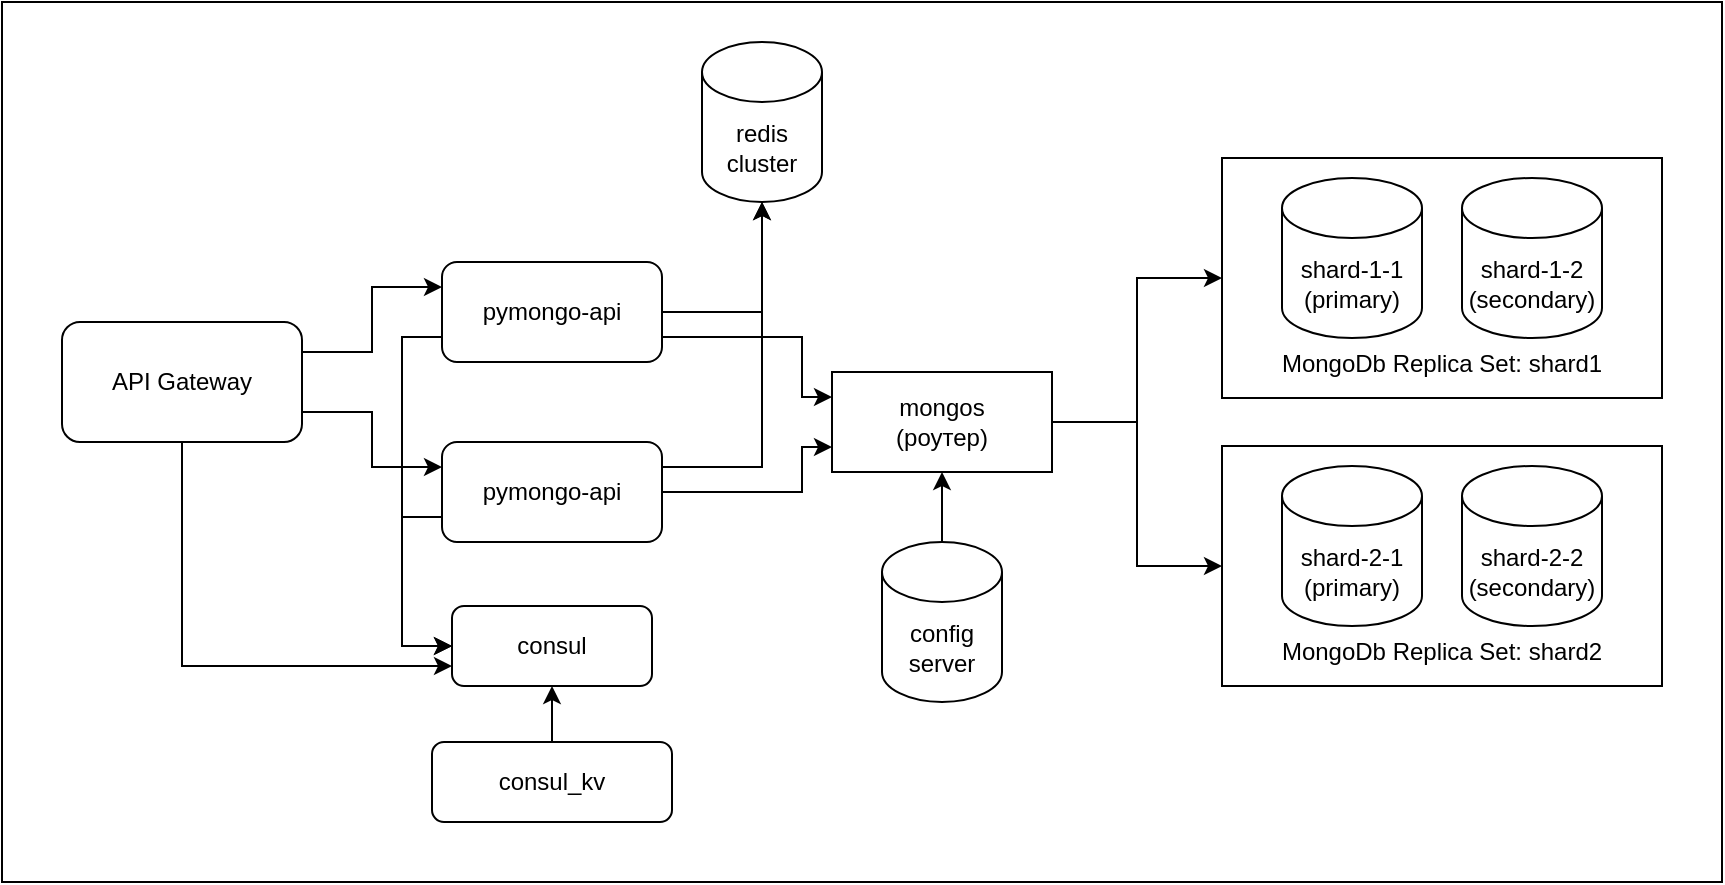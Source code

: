 <mxfile version="28.1.2">
  <diagram name="Page-1" id="-H_mtQnk-PTXWXPvYvuk">
    <mxGraphModel dx="1002" dy="604" grid="1" gridSize="10" guides="1" tooltips="1" connect="1" arrows="1" fold="1" page="1" pageScale="1" pageWidth="1169" pageHeight="827" math="0" shadow="0">
      <root>
        <mxCell id="0" />
        <mxCell id="1" parent="0" />
        <mxCell id="nsNdBh9nTtbOIfjtGuWc-2" value="" style="edgeStyle=orthogonalEdgeStyle;rounded=0;orthogonalLoop=1;jettySize=auto;html=1;" edge="1" parent="1" source="zA23MoTUsTF4_91t8viU-3" target="LNXrDc--VcKm4lfCie8n-2">
          <mxGeometry relative="1" as="geometry" />
        </mxCell>
        <mxCell id="nsNdBh9nTtbOIfjtGuWc-3" style="edgeStyle=orthogonalEdgeStyle;rounded=0;orthogonalLoop=1;jettySize=auto;html=1;exitX=1;exitY=0.75;exitDx=0;exitDy=0;entryX=0;entryY=0.25;entryDx=0;entryDy=0;" edge="1" parent="1" source="zA23MoTUsTF4_91t8viU-3" target="mH4QpIbcnktGe6me8MCe-2">
          <mxGeometry relative="1" as="geometry">
            <Array as="points">
              <mxPoint x="420" y="298" />
              <mxPoint x="420" y="328" />
            </Array>
          </mxGeometry>
        </mxCell>
        <mxCell id="nsNdBh9nTtbOIfjtGuWc-12" style="edgeStyle=orthogonalEdgeStyle;rounded=0;orthogonalLoop=1;jettySize=auto;html=1;exitX=0;exitY=0.75;exitDx=0;exitDy=0;entryX=0;entryY=0.5;entryDx=0;entryDy=0;" edge="1" parent="1" source="zA23MoTUsTF4_91t8viU-3" target="nsNdBh9nTtbOIfjtGuWc-7">
          <mxGeometry relative="1" as="geometry" />
        </mxCell>
        <mxCell id="zA23MoTUsTF4_91t8viU-3" value="pymongo-api" style="rounded=1;whiteSpace=wrap;html=1;" parent="1" vertex="1">
          <mxGeometry x="240" y="260" width="110" height="50" as="geometry" />
        </mxCell>
        <mxCell id="mH4QpIbcnktGe6me8MCe-6" value="" style="edgeStyle=orthogonalEdgeStyle;rounded=0;orthogonalLoop=1;jettySize=auto;html=1;entryX=0;entryY=0.5;entryDx=0;entryDy=0;" parent="1" source="mH4QpIbcnktGe6me8MCe-2" target="dam4xSPULZm0RHD_1hVT-4" edge="1">
          <mxGeometry relative="1" as="geometry">
            <mxPoint x="570" y="280" as="targetPoint" />
          </mxGeometry>
        </mxCell>
        <mxCell id="LNXrDc--VcKm4lfCie8n-3" style="edgeStyle=orthogonalEdgeStyle;rounded=0;orthogonalLoop=1;jettySize=auto;html=1;exitX=1;exitY=0.5;exitDx=0;exitDy=0;entryX=0;entryY=0.5;entryDx=0;entryDy=0;" parent="1" source="mH4QpIbcnktGe6me8MCe-2" target="dam4xSPULZm0RHD_1hVT-7" edge="1">
          <mxGeometry relative="1" as="geometry" />
        </mxCell>
        <mxCell id="mH4QpIbcnktGe6me8MCe-2" value="mongos&lt;br&gt;(роутер)" style="rounded=0;whiteSpace=wrap;html=1;" parent="1" vertex="1">
          <mxGeometry x="435" y="315" width="110" height="50" as="geometry" />
        </mxCell>
        <mxCell id="mH4QpIbcnktGe6me8MCe-5" value="" style="edgeStyle=orthogonalEdgeStyle;rounded=0;orthogonalLoop=1;jettySize=auto;html=1;" parent="1" source="mH4QpIbcnktGe6me8MCe-4" target="mH4QpIbcnktGe6me8MCe-2" edge="1">
          <mxGeometry relative="1" as="geometry" />
        </mxCell>
        <mxCell id="mH4QpIbcnktGe6me8MCe-4" value="config&lt;br&gt;server" style="shape=cylinder3;whiteSpace=wrap;html=1;boundedLbl=1;backgroundOutline=1;size=15;" parent="1" vertex="1">
          <mxGeometry x="460" y="400" width="60" height="80" as="geometry" />
        </mxCell>
        <mxCell id="mH4QpIbcnktGe6me8MCe-8" value="" style="rounded=0;whiteSpace=wrap;html=1;fillColor=none;" parent="1" vertex="1">
          <mxGeometry x="20" y="130" width="860" height="440" as="geometry" />
        </mxCell>
        <mxCell id="dam4xSPULZm0RHD_1hVT-4" value="&lt;div&gt;&lt;br&gt;&lt;/div&gt;&lt;div&gt;&lt;br&gt;&lt;/div&gt;&lt;div&gt;&lt;br&gt;&lt;/div&gt;&lt;div&gt;&lt;br&gt;&lt;/div&gt;&lt;div style=&quot;text-align: left;&quot;&gt;&lt;span style=&quot;background-color: transparent; color: light-dark(rgb(0, 0, 0), rgb(255, 255, 255));&quot;&gt;&lt;br&gt;&lt;/span&gt;&lt;/div&gt;&lt;div style=&quot;text-align: left;&quot;&gt;&lt;span style=&quot;background-color: transparent; color: light-dark(rgb(0, 0, 0), rgb(255, 255, 255));&quot;&gt;&lt;br&gt;&lt;/span&gt;&lt;/div&gt;&lt;div style=&quot;text-align: left;&quot;&gt;&lt;span style=&quot;background-color: transparent; color: light-dark(rgb(0, 0, 0), rgb(255, 255, 255));&quot;&gt;MongoDb Replica Set: shard1&lt;/span&gt;&lt;/div&gt;" style="rounded=0;whiteSpace=wrap;html=1;fillColor=none;" parent="1" vertex="1">
          <mxGeometry x="630" y="208" width="220" height="120" as="geometry" />
        </mxCell>
        <mxCell id="dam4xSPULZm0RHD_1hVT-5" value="shard-1-1&lt;br&gt;(primary)" style="shape=cylinder3;whiteSpace=wrap;html=1;boundedLbl=1;backgroundOutline=1;size=15;" parent="1" vertex="1">
          <mxGeometry x="660" y="218" width="70" height="80" as="geometry" />
        </mxCell>
        <mxCell id="dam4xSPULZm0RHD_1hVT-6" value="shard-1-2&lt;br&gt;(secondary)" style="shape=cylinder3;whiteSpace=wrap;html=1;boundedLbl=1;backgroundOutline=1;size=15;" parent="1" vertex="1">
          <mxGeometry x="750" y="218" width="70" height="80" as="geometry" />
        </mxCell>
        <mxCell id="dam4xSPULZm0RHD_1hVT-7" value="&lt;div&gt;&lt;br&gt;&lt;/div&gt;&lt;div&gt;&lt;br&gt;&lt;/div&gt;&lt;div&gt;&lt;br&gt;&lt;/div&gt;&lt;div&gt;&lt;br&gt;&lt;/div&gt;&lt;div style=&quot;text-align: left;&quot;&gt;&lt;span style=&quot;background-color: transparent; color: light-dark(rgb(0, 0, 0), rgb(255, 255, 255));&quot;&gt;&lt;br&gt;&lt;/span&gt;&lt;/div&gt;&lt;div style=&quot;text-align: left;&quot;&gt;&lt;span style=&quot;background-color: transparent; color: light-dark(rgb(0, 0, 0), rgb(255, 255, 255));&quot;&gt;&lt;br&gt;&lt;/span&gt;&lt;/div&gt;&lt;div style=&quot;text-align: left;&quot;&gt;&lt;span style=&quot;background-color: transparent; color: light-dark(rgb(0, 0, 0), rgb(255, 255, 255));&quot;&gt;MongoDb Replica Set: shard2&lt;/span&gt;&lt;/div&gt;" style="rounded=0;whiteSpace=wrap;html=1;fillColor=none;" parent="1" vertex="1">
          <mxGeometry x="630" y="352" width="220" height="120" as="geometry" />
        </mxCell>
        <mxCell id="dam4xSPULZm0RHD_1hVT-8" value="shard-2-1&lt;br&gt;(primary)" style="shape=cylinder3;whiteSpace=wrap;html=1;boundedLbl=1;backgroundOutline=1;size=15;" parent="1" vertex="1">
          <mxGeometry x="660" y="362" width="70" height="80" as="geometry" />
        </mxCell>
        <mxCell id="dam4xSPULZm0RHD_1hVT-9" value="shard-2-2&lt;br&gt;(secondary)" style="shape=cylinder3;whiteSpace=wrap;html=1;boundedLbl=1;backgroundOutline=1;size=15;" parent="1" vertex="1">
          <mxGeometry x="750" y="362" width="70" height="80" as="geometry" />
        </mxCell>
        <mxCell id="LNXrDc--VcKm4lfCie8n-2" value="redis&lt;div&gt;cluster&lt;/div&gt;" style="shape=cylinder3;whiteSpace=wrap;html=1;boundedLbl=1;backgroundOutline=1;size=15;" parent="1" vertex="1">
          <mxGeometry x="370" y="150" width="60" height="80" as="geometry" />
        </mxCell>
        <mxCell id="nsNdBh9nTtbOIfjtGuWc-6" value="" style="edgeStyle=orthogonalEdgeStyle;rounded=0;orthogonalLoop=1;jettySize=auto;html=1;entryX=0;entryY=0.75;entryDx=0;entryDy=0;" edge="1" parent="1" source="nsNdBh9nTtbOIfjtGuWc-1" target="mH4QpIbcnktGe6me8MCe-2">
          <mxGeometry relative="1" as="geometry">
            <Array as="points">
              <mxPoint x="420" y="375" />
              <mxPoint x="420" y="353" />
            </Array>
          </mxGeometry>
        </mxCell>
        <mxCell id="nsNdBh9nTtbOIfjtGuWc-11" style="edgeStyle=orthogonalEdgeStyle;rounded=0;orthogonalLoop=1;jettySize=auto;html=1;exitX=0;exitY=0.75;exitDx=0;exitDy=0;entryX=0;entryY=0.5;entryDx=0;entryDy=0;" edge="1" parent="1" source="nsNdBh9nTtbOIfjtGuWc-1" target="nsNdBh9nTtbOIfjtGuWc-7">
          <mxGeometry relative="1" as="geometry" />
        </mxCell>
        <mxCell id="nsNdBh9nTtbOIfjtGuWc-13" style="edgeStyle=orthogonalEdgeStyle;rounded=0;orthogonalLoop=1;jettySize=auto;html=1;exitX=1;exitY=0.25;exitDx=0;exitDy=0;entryX=0.5;entryY=1;entryDx=0;entryDy=0;entryPerimeter=0;" edge="1" parent="1" source="nsNdBh9nTtbOIfjtGuWc-1" target="LNXrDc--VcKm4lfCie8n-2">
          <mxGeometry relative="1" as="geometry">
            <mxPoint x="380" y="330" as="targetPoint" />
          </mxGeometry>
        </mxCell>
        <mxCell id="nsNdBh9nTtbOIfjtGuWc-1" value="pymongo-api" style="rounded=1;whiteSpace=wrap;html=1;" vertex="1" parent="1">
          <mxGeometry x="240" y="350" width="110" height="50" as="geometry" />
        </mxCell>
        <mxCell id="nsNdBh9nTtbOIfjtGuWc-7" value="consul" style="rounded=1;whiteSpace=wrap;html=1;" vertex="1" parent="1">
          <mxGeometry x="245" y="432" width="100" height="40" as="geometry" />
        </mxCell>
        <mxCell id="nsNdBh9nTtbOIfjtGuWc-9" value="" style="edgeStyle=orthogonalEdgeStyle;rounded=0;orthogonalLoop=1;jettySize=auto;html=1;" edge="1" parent="1" source="nsNdBh9nTtbOIfjtGuWc-8" target="nsNdBh9nTtbOIfjtGuWc-7">
          <mxGeometry relative="1" as="geometry" />
        </mxCell>
        <mxCell id="nsNdBh9nTtbOIfjtGuWc-8" value="consul_kv" style="rounded=1;whiteSpace=wrap;html=1;" vertex="1" parent="1">
          <mxGeometry x="235" y="500" width="120" height="40" as="geometry" />
        </mxCell>
        <mxCell id="nsNdBh9nTtbOIfjtGuWc-15" style="edgeStyle=orthogonalEdgeStyle;rounded=0;orthogonalLoop=1;jettySize=auto;html=1;exitX=1;exitY=0.25;exitDx=0;exitDy=0;entryX=0;entryY=0.25;entryDx=0;entryDy=0;" edge="1" parent="1" source="nsNdBh9nTtbOIfjtGuWc-14" target="zA23MoTUsTF4_91t8viU-3">
          <mxGeometry relative="1" as="geometry" />
        </mxCell>
        <mxCell id="nsNdBh9nTtbOIfjtGuWc-16" style="edgeStyle=orthogonalEdgeStyle;rounded=0;orthogonalLoop=1;jettySize=auto;html=1;exitX=1;exitY=0.75;exitDx=0;exitDy=0;entryX=0;entryY=0.25;entryDx=0;entryDy=0;" edge="1" parent="1" source="nsNdBh9nTtbOIfjtGuWc-14" target="nsNdBh9nTtbOIfjtGuWc-1">
          <mxGeometry relative="1" as="geometry" />
        </mxCell>
        <mxCell id="nsNdBh9nTtbOIfjtGuWc-19" style="edgeStyle=orthogonalEdgeStyle;rounded=0;orthogonalLoop=1;jettySize=auto;html=1;exitX=0.5;exitY=1;exitDx=0;exitDy=0;entryX=0;entryY=0.75;entryDx=0;entryDy=0;" edge="1" parent="1" source="nsNdBh9nTtbOIfjtGuWc-14" target="nsNdBh9nTtbOIfjtGuWc-7">
          <mxGeometry relative="1" as="geometry" />
        </mxCell>
        <mxCell id="nsNdBh9nTtbOIfjtGuWc-14" value="API Gateway" style="rounded=1;whiteSpace=wrap;html=1;" vertex="1" parent="1">
          <mxGeometry x="50" y="290" width="120" height="60" as="geometry" />
        </mxCell>
      </root>
    </mxGraphModel>
  </diagram>
</mxfile>
